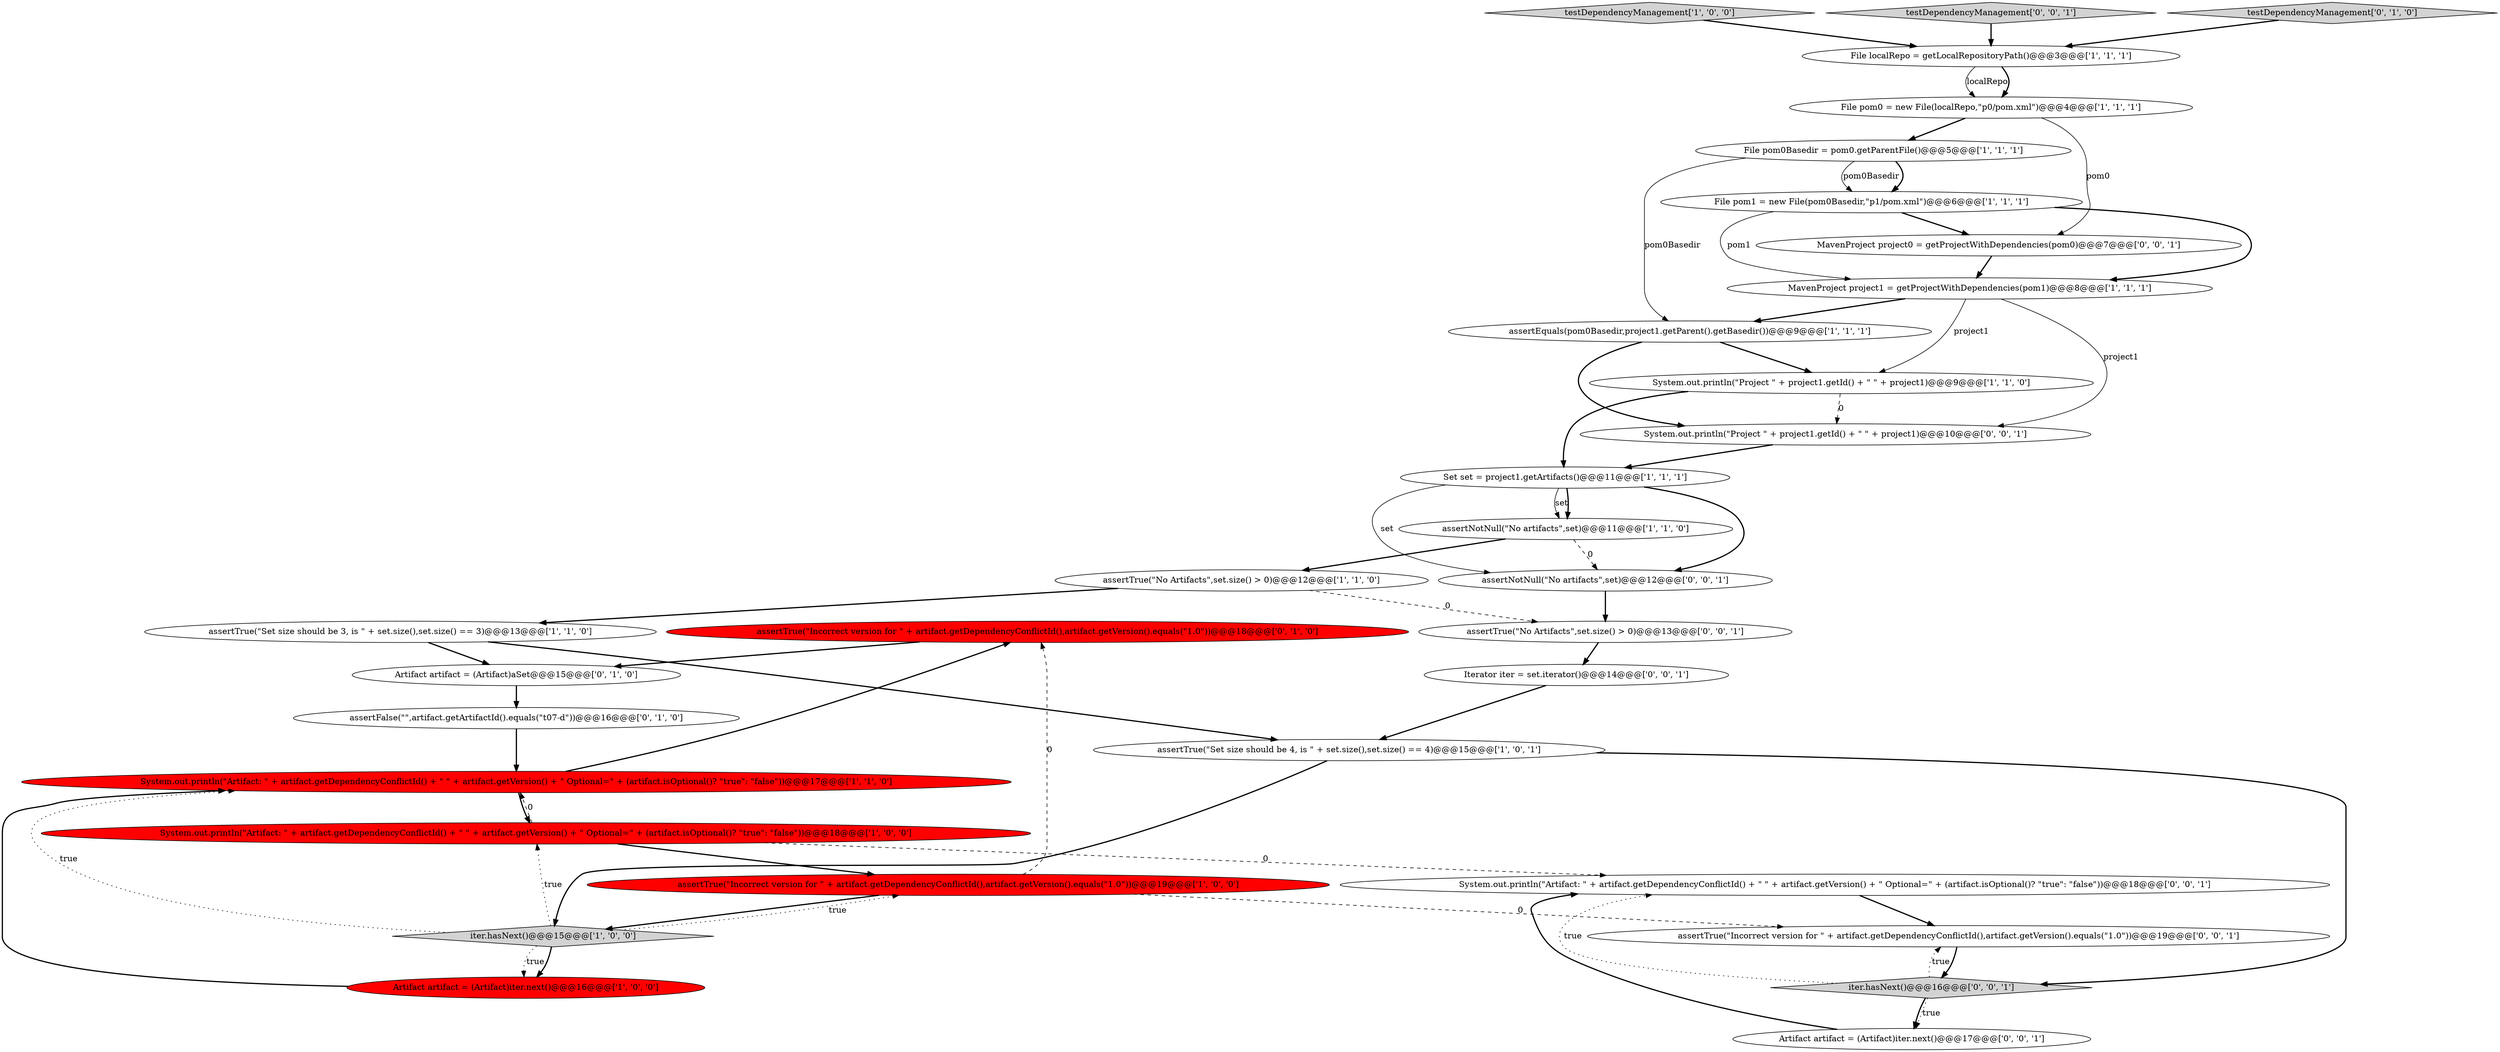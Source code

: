 digraph {
21 [style = filled, label = "assertTrue(\"Incorrect version for \" + artifact.getDependencyConflictId(),artifact.getVersion().equals(\"1.0\"))@@@18@@@['0', '1', '0']", fillcolor = red, shape = ellipse image = "AAA1AAABBB2BBB"];
10 [style = filled, label = "assertTrue(\"No Artifacts\",set.size() > 0)@@@12@@@['1', '1', '0']", fillcolor = white, shape = ellipse image = "AAA0AAABBB1BBB"];
26 [style = filled, label = "assertTrue(\"No Artifacts\",set.size() > 0)@@@13@@@['0', '0', '1']", fillcolor = white, shape = ellipse image = "AAA0AAABBB3BBB"];
7 [style = filled, label = "System.out.println(\"Project \" + project1.getId() + \" \" + project1)@@@9@@@['1', '1', '0']", fillcolor = white, shape = ellipse image = "AAA0AAABBB1BBB"];
13 [style = filled, label = "File localRepo = getLocalRepositoryPath()@@@3@@@['1', '1', '1']", fillcolor = white, shape = ellipse image = "AAA0AAABBB1BBB"];
11 [style = filled, label = "testDependencyManagement['1', '0', '0']", fillcolor = lightgray, shape = diamond image = "AAA0AAABBB1BBB"];
3 [style = filled, label = "assertEquals(pom0Basedir,project1.getParent().getBasedir())@@@9@@@['1', '1', '1']", fillcolor = white, shape = ellipse image = "AAA0AAABBB1BBB"];
31 [style = filled, label = "testDependencyManagement['0', '0', '1']", fillcolor = lightgray, shape = diamond image = "AAA0AAABBB3BBB"];
2 [style = filled, label = "MavenProject project1 = getProjectWithDependencies(pom1)@@@8@@@['1', '1', '1']", fillcolor = white, shape = ellipse image = "AAA0AAABBB1BBB"];
4 [style = filled, label = "System.out.println(\"Artifact: \" + artifact.getDependencyConflictId() + \" \" + artifact.getVersion() + \" Optional=\" + (artifact.isOptional()? \"true\": \"false\"))@@@18@@@['1', '0', '0']", fillcolor = red, shape = ellipse image = "AAA1AAABBB1BBB"];
18 [style = filled, label = "Artifact artifact = (Artifact)aSet@@@15@@@['0', '1', '0']", fillcolor = white, shape = ellipse image = "AAA0AAABBB2BBB"];
30 [style = filled, label = "System.out.println(\"Project \" + project1.getId() + \" \" + project1)@@@10@@@['0', '0', '1']", fillcolor = white, shape = ellipse image = "AAA0AAABBB3BBB"];
24 [style = filled, label = "Iterator iter = set.iterator()@@@14@@@['0', '0', '1']", fillcolor = white, shape = ellipse image = "AAA0AAABBB3BBB"];
20 [style = filled, label = "assertFalse(\"\",artifact.getArtifactId().equals(\"t07-d\"))@@@16@@@['0', '1', '0']", fillcolor = white, shape = ellipse image = "AAA0AAABBB2BBB"];
14 [style = filled, label = "Artifact artifact = (Artifact)iter.next()@@@16@@@['1', '0', '0']", fillcolor = red, shape = ellipse image = "AAA1AAABBB1BBB"];
15 [style = filled, label = "File pom0 = new File(localRepo,\"p0/pom.xml\")@@@4@@@['1', '1', '1']", fillcolor = white, shape = ellipse image = "AAA0AAABBB1BBB"];
23 [style = filled, label = "System.out.println(\"Artifact: \" + artifact.getDependencyConflictId() + \" \" + artifact.getVersion() + \" Optional=\" + (artifact.isOptional()? \"true\": \"false\"))@@@18@@@['0', '0', '1']", fillcolor = white, shape = ellipse image = "AAA0AAABBB3BBB"];
27 [style = filled, label = "assertTrue(\"Incorrect version for \" + artifact.getDependencyConflictId(),artifact.getVersion().equals(\"1.0\"))@@@19@@@['0', '0', '1']", fillcolor = white, shape = ellipse image = "AAA0AAABBB3BBB"];
8 [style = filled, label = "assertTrue(\"Incorrect version for \" + artifact.getDependencyConflictId(),artifact.getVersion().equals(\"1.0\"))@@@19@@@['1', '0', '0']", fillcolor = red, shape = ellipse image = "AAA1AAABBB1BBB"];
19 [style = filled, label = "testDependencyManagement['0', '1', '0']", fillcolor = lightgray, shape = diamond image = "AAA0AAABBB2BBB"];
1 [style = filled, label = "iter.hasNext()@@@15@@@['1', '0', '0']", fillcolor = lightgray, shape = diamond image = "AAA0AAABBB1BBB"];
6 [style = filled, label = "System.out.println(\"Artifact: \" + artifact.getDependencyConflictId() + \" \" + artifact.getVersion() + \" Optional=\" + (artifact.isOptional()? \"true\": \"false\"))@@@17@@@['1', '1', '0']", fillcolor = red, shape = ellipse image = "AAA1AAABBB1BBB"];
16 [style = filled, label = "assertTrue(\"Set size should be 3, is \" + set.size(),set.size() == 3)@@@13@@@['1', '1', '0']", fillcolor = white, shape = ellipse image = "AAA0AAABBB1BBB"];
28 [style = filled, label = "assertNotNull(\"No artifacts\",set)@@@12@@@['0', '0', '1']", fillcolor = white, shape = ellipse image = "AAA0AAABBB3BBB"];
25 [style = filled, label = "Artifact artifact = (Artifact)iter.next()@@@17@@@['0', '0', '1']", fillcolor = white, shape = ellipse image = "AAA0AAABBB3BBB"];
0 [style = filled, label = "File pom1 = new File(pom0Basedir,\"p1/pom.xml\")@@@6@@@['1', '1', '1']", fillcolor = white, shape = ellipse image = "AAA0AAABBB1BBB"];
29 [style = filled, label = "iter.hasNext()@@@16@@@['0', '0', '1']", fillcolor = lightgray, shape = diamond image = "AAA0AAABBB3BBB"];
17 [style = filled, label = "assertTrue(\"Set size should be 4, is \" + set.size(),set.size() == 4)@@@15@@@['1', '0', '1']", fillcolor = white, shape = ellipse image = "AAA0AAABBB1BBB"];
5 [style = filled, label = "Set set = project1.getArtifacts()@@@11@@@['1', '1', '1']", fillcolor = white, shape = ellipse image = "AAA0AAABBB1BBB"];
22 [style = filled, label = "MavenProject project0 = getProjectWithDependencies(pom0)@@@7@@@['0', '0', '1']", fillcolor = white, shape = ellipse image = "AAA0AAABBB3BBB"];
12 [style = filled, label = "assertNotNull(\"No artifacts\",set)@@@11@@@['1', '1', '0']", fillcolor = white, shape = ellipse image = "AAA0AAABBB1BBB"];
9 [style = filled, label = "File pom0Basedir = pom0.getParentFile()@@@5@@@['1', '1', '1']", fillcolor = white, shape = ellipse image = "AAA0AAABBB1BBB"];
15->22 [style = solid, label="pom0"];
5->12 [style = solid, label="set"];
16->18 [style = bold, label=""];
22->2 [style = bold, label=""];
9->0 [style = bold, label=""];
17->1 [style = bold, label=""];
23->27 [style = bold, label=""];
25->23 [style = bold, label=""];
6->21 [style = bold, label=""];
29->27 [style = dotted, label="true"];
31->13 [style = bold, label=""];
2->3 [style = bold, label=""];
0->2 [style = bold, label=""];
29->25 [style = bold, label=""];
28->26 [style = bold, label=""];
29->23 [style = dotted, label="true"];
1->4 [style = dotted, label="true"];
16->17 [style = bold, label=""];
20->6 [style = bold, label=""];
5->28 [style = solid, label="set"];
1->14 [style = dotted, label="true"];
5->28 [style = bold, label=""];
26->24 [style = bold, label=""];
4->6 [style = dashed, label="0"];
8->21 [style = dashed, label="0"];
9->3 [style = solid, label="pom0Basedir"];
21->18 [style = bold, label=""];
8->1 [style = bold, label=""];
2->7 [style = solid, label="project1"];
6->4 [style = bold, label=""];
18->20 [style = bold, label=""];
7->5 [style = bold, label=""];
12->10 [style = bold, label=""];
29->25 [style = dotted, label="true"];
10->26 [style = dashed, label="0"];
19->13 [style = bold, label=""];
10->16 [style = bold, label=""];
3->7 [style = bold, label=""];
5->12 [style = bold, label=""];
30->5 [style = bold, label=""];
15->9 [style = bold, label=""];
2->30 [style = solid, label="project1"];
12->28 [style = dashed, label="0"];
0->22 [style = bold, label=""];
7->30 [style = dashed, label="0"];
0->2 [style = solid, label="pom1"];
11->13 [style = bold, label=""];
13->15 [style = solid, label="localRepo"];
24->17 [style = bold, label=""];
1->8 [style = dotted, label="true"];
4->8 [style = bold, label=""];
1->6 [style = dotted, label="true"];
8->27 [style = dashed, label="0"];
1->14 [style = bold, label=""];
13->15 [style = bold, label=""];
27->29 [style = bold, label=""];
17->29 [style = bold, label=""];
3->30 [style = bold, label=""];
4->23 [style = dashed, label="0"];
14->6 [style = bold, label=""];
9->0 [style = solid, label="pom0Basedir"];
}
